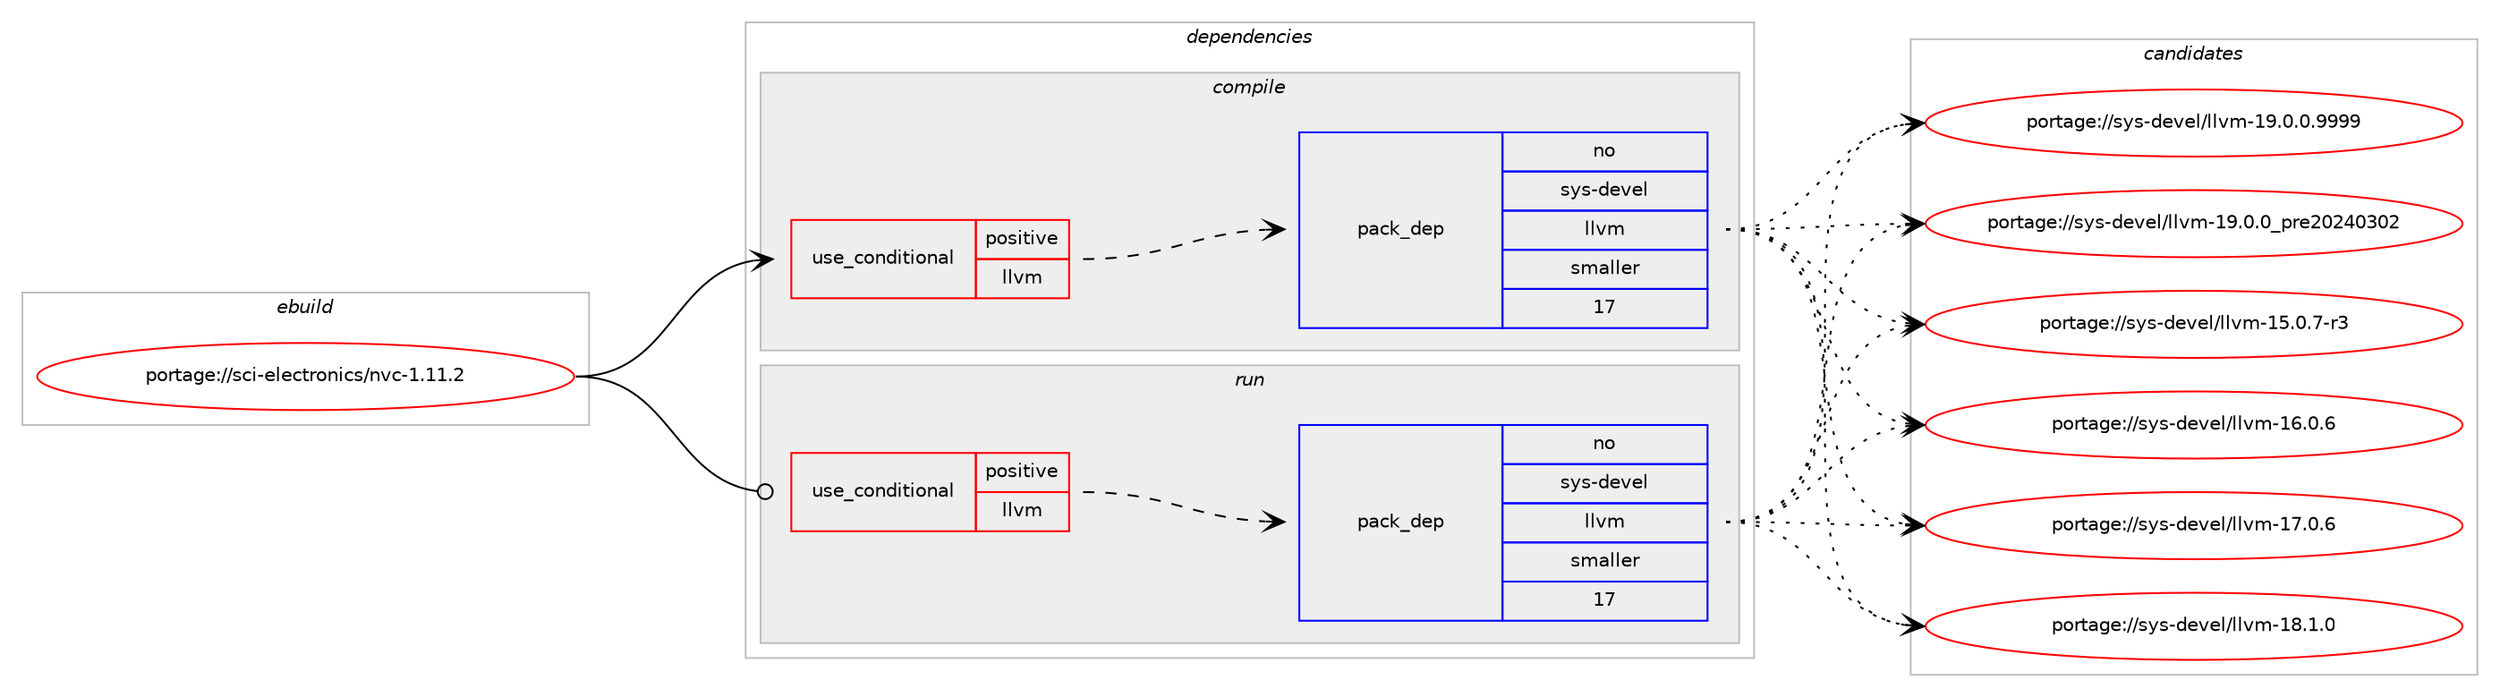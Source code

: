 digraph prolog {

# *************
# Graph options
# *************

newrank=true;
concentrate=true;
compound=true;
graph [rankdir=LR,fontname=Helvetica,fontsize=10,ranksep=1.5];#, ranksep=2.5, nodesep=0.2];
edge  [arrowhead=vee];
node  [fontname=Helvetica,fontsize=10];

# **********
# The ebuild
# **********

subgraph cluster_leftcol {
color=gray;
rank=same;
label=<<i>ebuild</i>>;
id [label="portage://sci-electronics/nvc-1.11.2", color=red, width=4, href="../sci-electronics/nvc-1.11.2.svg"];
}

# ****************
# The dependencies
# ****************

subgraph cluster_midcol {
color=gray;
label=<<i>dependencies</i>>;
subgraph cluster_compile {
fillcolor="#eeeeee";
style=filled;
label=<<i>compile</i>>;
subgraph cond4330 {
dependency5761 [label=<<TABLE BORDER="0" CELLBORDER="1" CELLSPACING="0" CELLPADDING="4"><TR><TD ROWSPAN="3" CELLPADDING="10">use_conditional</TD></TR><TR><TD>positive</TD></TR><TR><TD>llvm</TD></TR></TABLE>>, shape=none, color=red];
subgraph pack1379 {
dependency5762 [label=<<TABLE BORDER="0" CELLBORDER="1" CELLSPACING="0" CELLPADDING="4" WIDTH="220"><TR><TD ROWSPAN="6" CELLPADDING="30">pack_dep</TD></TR><TR><TD WIDTH="110">no</TD></TR><TR><TD>sys-devel</TD></TR><TR><TD>llvm</TD></TR><TR><TD>smaller</TD></TR><TR><TD>17</TD></TR></TABLE>>, shape=none, color=blue];
}
dependency5761:e -> dependency5762:w [weight=20,style="dashed",arrowhead="vee"];
}
id:e -> dependency5761:w [weight=20,style="solid",arrowhead="vee"];
# *** BEGIN UNKNOWN DEPENDENCY TYPE (TODO) ***
# id -> package_dependency(portage://sci-electronics/nvc-1.11.2,install,no,app-arch,bzip2,none,[,,],any_same_slot,[])
# *** END UNKNOWN DEPENDENCY TYPE (TODO) ***

# *** BEGIN UNKNOWN DEPENDENCY TYPE (TODO) ***
# id -> package_dependency(portage://sci-electronics/nvc-1.11.2,install,no,app-arch,zstd,none,[,,],any_same_slot,[])
# *** END UNKNOWN DEPENDENCY TYPE (TODO) ***

# *** BEGIN UNKNOWN DEPENDENCY TYPE (TODO) ***
# id -> package_dependency(portage://sci-electronics/nvc-1.11.2,install,no,dev-libs,capstone,none,[,,],any_same_slot,[])
# *** END UNKNOWN DEPENDENCY TYPE (TODO) ***

# *** BEGIN UNKNOWN DEPENDENCY TYPE (TODO) ***
# id -> package_dependency(portage://sci-electronics/nvc-1.11.2,install,no,dev-libs,elfutils,none,[,,],[],[])
# *** END UNKNOWN DEPENDENCY TYPE (TODO) ***

# *** BEGIN UNKNOWN DEPENDENCY TYPE (TODO) ***
# id -> package_dependency(portage://sci-electronics/nvc-1.11.2,install,no,dev-libs,icu,none,[,,],any_same_slot,[])
# *** END UNKNOWN DEPENDENCY TYPE (TODO) ***

# *** BEGIN UNKNOWN DEPENDENCY TYPE (TODO) ***
# id -> package_dependency(portage://sci-electronics/nvc-1.11.2,install,no,dev-libs,libffi,none,[,,],any_same_slot,[])
# *** END UNKNOWN DEPENDENCY TYPE (TODO) ***

# *** BEGIN UNKNOWN DEPENDENCY TYPE (TODO) ***
# id -> package_dependency(portage://sci-electronics/nvc-1.11.2,install,no,dev-libs,libxml2,none,[,,],any_same_slot,[])
# *** END UNKNOWN DEPENDENCY TYPE (TODO) ***

# *** BEGIN UNKNOWN DEPENDENCY TYPE (TODO) ***
# id -> package_dependency(portage://sci-electronics/nvc-1.11.2,install,no,sys-libs,ncurses,none,[,,],any_same_slot,[])
# *** END UNKNOWN DEPENDENCY TYPE (TODO) ***

# *** BEGIN UNKNOWN DEPENDENCY TYPE (TODO) ***
# id -> package_dependency(portage://sci-electronics/nvc-1.11.2,install,no,sys-libs,zlib,none,[,,],any_same_slot,[])
# *** END UNKNOWN DEPENDENCY TYPE (TODO) ***

# *** BEGIN UNKNOWN DEPENDENCY TYPE (TODO) ***
# id -> package_dependency(portage://sci-electronics/nvc-1.11.2,install,strong,sys-devel,llvm,none,[,,],[slot(0)],[])
# *** END UNKNOWN DEPENDENCY TYPE (TODO) ***

}
subgraph cluster_compileandrun {
fillcolor="#eeeeee";
style=filled;
label=<<i>compile and run</i>>;
}
subgraph cluster_run {
fillcolor="#eeeeee";
style=filled;
label=<<i>run</i>>;
subgraph cond4331 {
dependency5763 [label=<<TABLE BORDER="0" CELLBORDER="1" CELLSPACING="0" CELLPADDING="4"><TR><TD ROWSPAN="3" CELLPADDING="10">use_conditional</TD></TR><TR><TD>positive</TD></TR><TR><TD>llvm</TD></TR></TABLE>>, shape=none, color=red];
subgraph pack1380 {
dependency5764 [label=<<TABLE BORDER="0" CELLBORDER="1" CELLSPACING="0" CELLPADDING="4" WIDTH="220"><TR><TD ROWSPAN="6" CELLPADDING="30">pack_dep</TD></TR><TR><TD WIDTH="110">no</TD></TR><TR><TD>sys-devel</TD></TR><TR><TD>llvm</TD></TR><TR><TD>smaller</TD></TR><TR><TD>17</TD></TR></TABLE>>, shape=none, color=blue];
}
dependency5763:e -> dependency5764:w [weight=20,style="dashed",arrowhead="vee"];
}
id:e -> dependency5763:w [weight=20,style="solid",arrowhead="odot"];
# *** BEGIN UNKNOWN DEPENDENCY TYPE (TODO) ***
# id -> package_dependency(portage://sci-electronics/nvc-1.11.2,run,no,app-arch,bzip2,none,[,,],any_same_slot,[])
# *** END UNKNOWN DEPENDENCY TYPE (TODO) ***

# *** BEGIN UNKNOWN DEPENDENCY TYPE (TODO) ***
# id -> package_dependency(portage://sci-electronics/nvc-1.11.2,run,no,app-arch,zstd,none,[,,],any_same_slot,[])
# *** END UNKNOWN DEPENDENCY TYPE (TODO) ***

# *** BEGIN UNKNOWN DEPENDENCY TYPE (TODO) ***
# id -> package_dependency(portage://sci-electronics/nvc-1.11.2,run,no,dev-libs,capstone,none,[,,],any_same_slot,[])
# *** END UNKNOWN DEPENDENCY TYPE (TODO) ***

# *** BEGIN UNKNOWN DEPENDENCY TYPE (TODO) ***
# id -> package_dependency(portage://sci-electronics/nvc-1.11.2,run,no,dev-libs,elfutils,none,[,,],[],[])
# *** END UNKNOWN DEPENDENCY TYPE (TODO) ***

# *** BEGIN UNKNOWN DEPENDENCY TYPE (TODO) ***
# id -> package_dependency(portage://sci-electronics/nvc-1.11.2,run,no,dev-libs,icu,none,[,,],any_same_slot,[])
# *** END UNKNOWN DEPENDENCY TYPE (TODO) ***

# *** BEGIN UNKNOWN DEPENDENCY TYPE (TODO) ***
# id -> package_dependency(portage://sci-electronics/nvc-1.11.2,run,no,dev-libs,libffi,none,[,,],any_same_slot,[])
# *** END UNKNOWN DEPENDENCY TYPE (TODO) ***

# *** BEGIN UNKNOWN DEPENDENCY TYPE (TODO) ***
# id -> package_dependency(portage://sci-electronics/nvc-1.11.2,run,no,dev-libs,libxml2,none,[,,],any_same_slot,[])
# *** END UNKNOWN DEPENDENCY TYPE (TODO) ***

# *** BEGIN UNKNOWN DEPENDENCY TYPE (TODO) ***
# id -> package_dependency(portage://sci-electronics/nvc-1.11.2,run,no,sys-libs,ncurses,none,[,,],any_same_slot,[])
# *** END UNKNOWN DEPENDENCY TYPE (TODO) ***

# *** BEGIN UNKNOWN DEPENDENCY TYPE (TODO) ***
# id -> package_dependency(portage://sci-electronics/nvc-1.11.2,run,no,sys-libs,zlib,none,[,,],any_same_slot,[])
# *** END UNKNOWN DEPENDENCY TYPE (TODO) ***

}
}

# **************
# The candidates
# **************

subgraph cluster_choices {
rank=same;
color=gray;
label=<<i>candidates</i>>;

subgraph choice1379 {
color=black;
nodesep=1;
choice1151211154510010111810110847108108118109454953464846554511451 [label="portage://sys-devel/llvm-15.0.7-r3", color=red, width=4,href="../sys-devel/llvm-15.0.7-r3.svg"];
choice115121115451001011181011084710810811810945495446484654 [label="portage://sys-devel/llvm-16.0.6", color=red, width=4,href="../sys-devel/llvm-16.0.6.svg"];
choice115121115451001011181011084710810811810945495546484654 [label="portage://sys-devel/llvm-17.0.6", color=red, width=4,href="../sys-devel/llvm-17.0.6.svg"];
choice115121115451001011181011084710810811810945495646494648 [label="portage://sys-devel/llvm-18.1.0", color=red, width=4,href="../sys-devel/llvm-18.1.0.svg"];
choice1151211154510010111810110847108108118109454957464846484657575757 [label="portage://sys-devel/llvm-19.0.0.9999", color=red, width=4,href="../sys-devel/llvm-19.0.0.9999.svg"];
choice115121115451001011181011084710810811810945495746484648951121141015048505248514850 [label="portage://sys-devel/llvm-19.0.0_pre20240302", color=red, width=4,href="../sys-devel/llvm-19.0.0_pre20240302.svg"];
dependency5762:e -> choice1151211154510010111810110847108108118109454953464846554511451:w [style=dotted,weight="100"];
dependency5762:e -> choice115121115451001011181011084710810811810945495446484654:w [style=dotted,weight="100"];
dependency5762:e -> choice115121115451001011181011084710810811810945495546484654:w [style=dotted,weight="100"];
dependency5762:e -> choice115121115451001011181011084710810811810945495646494648:w [style=dotted,weight="100"];
dependency5762:e -> choice1151211154510010111810110847108108118109454957464846484657575757:w [style=dotted,weight="100"];
dependency5762:e -> choice115121115451001011181011084710810811810945495746484648951121141015048505248514850:w [style=dotted,weight="100"];
}
subgraph choice1380 {
color=black;
nodesep=1;
choice1151211154510010111810110847108108118109454953464846554511451 [label="portage://sys-devel/llvm-15.0.7-r3", color=red, width=4,href="../sys-devel/llvm-15.0.7-r3.svg"];
choice115121115451001011181011084710810811810945495446484654 [label="portage://sys-devel/llvm-16.0.6", color=red, width=4,href="../sys-devel/llvm-16.0.6.svg"];
choice115121115451001011181011084710810811810945495546484654 [label="portage://sys-devel/llvm-17.0.6", color=red, width=4,href="../sys-devel/llvm-17.0.6.svg"];
choice115121115451001011181011084710810811810945495646494648 [label="portage://sys-devel/llvm-18.1.0", color=red, width=4,href="../sys-devel/llvm-18.1.0.svg"];
choice1151211154510010111810110847108108118109454957464846484657575757 [label="portage://sys-devel/llvm-19.0.0.9999", color=red, width=4,href="../sys-devel/llvm-19.0.0.9999.svg"];
choice115121115451001011181011084710810811810945495746484648951121141015048505248514850 [label="portage://sys-devel/llvm-19.0.0_pre20240302", color=red, width=4,href="../sys-devel/llvm-19.0.0_pre20240302.svg"];
dependency5764:e -> choice1151211154510010111810110847108108118109454953464846554511451:w [style=dotted,weight="100"];
dependency5764:e -> choice115121115451001011181011084710810811810945495446484654:w [style=dotted,weight="100"];
dependency5764:e -> choice115121115451001011181011084710810811810945495546484654:w [style=dotted,weight="100"];
dependency5764:e -> choice115121115451001011181011084710810811810945495646494648:w [style=dotted,weight="100"];
dependency5764:e -> choice1151211154510010111810110847108108118109454957464846484657575757:w [style=dotted,weight="100"];
dependency5764:e -> choice115121115451001011181011084710810811810945495746484648951121141015048505248514850:w [style=dotted,weight="100"];
}
}

}
